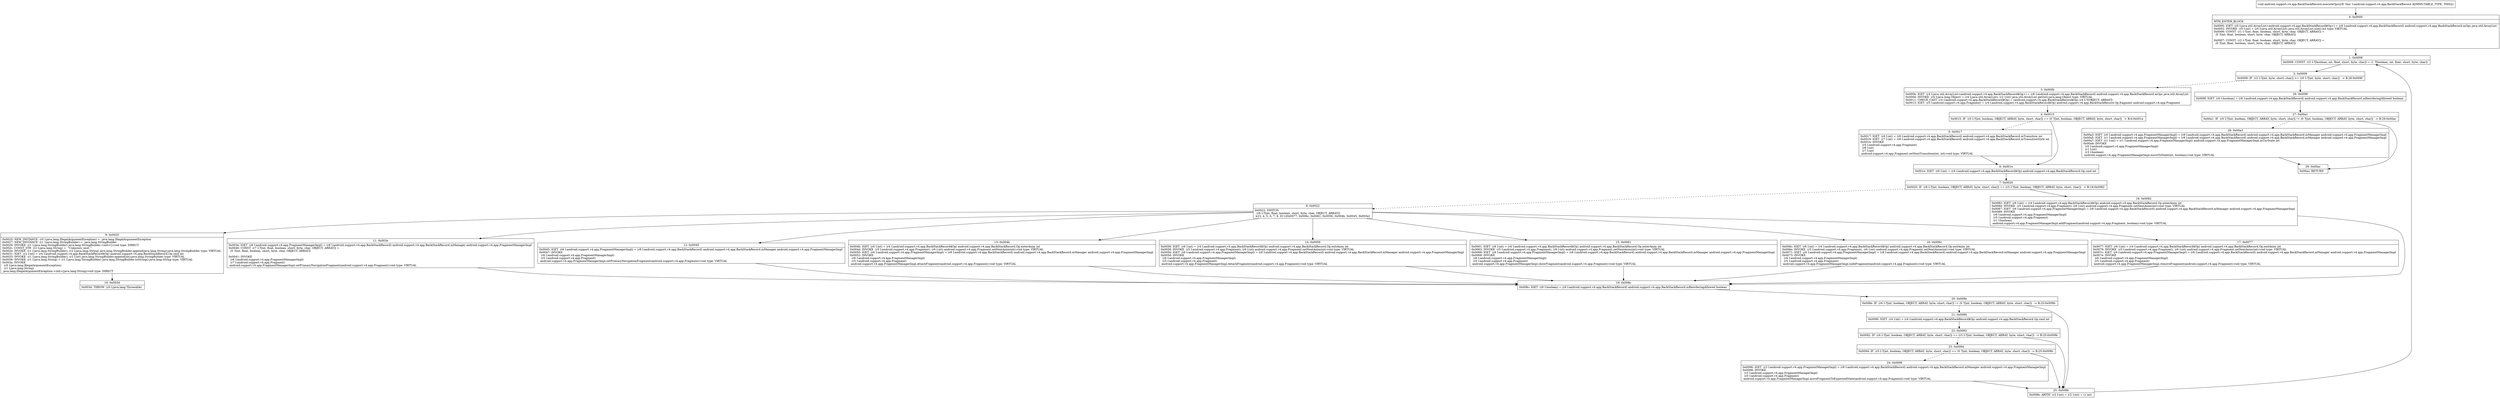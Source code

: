 digraph "CFG forandroid.support.v4.app.BackStackRecord.executeOps()V" {
Node_0 [shape=record,label="{0\:\ 0x0000|MTH_ENTER_BLOCK\l|0x0000: IGET  (r0 I:java.util.ArrayList\<android.support.v4.app.BackStackRecord$Op\>) = (r8 I:android.support.v4.app.BackStackRecord) android.support.v4.app.BackStackRecord.mOps java.util.ArrayList \l0x0002: INVOKE  (r0 I:int) = (r0 I:java.util.ArrayList) java.util.ArrayList.size():int type: VIRTUAL \l0x0006: CONST  (r1 I:?[int, float, boolean, short, byte, char, OBJECT, ARRAY]) = \l  (0 ?[int, float, boolean, short, byte, char, OBJECT, ARRAY])\l \l0x0007: CONST  (r2 I:?[int, float, boolean, short, byte, char, OBJECT, ARRAY]) = \l  (0 ?[int, float, boolean, short, byte, char, OBJECT, ARRAY])\l \l}"];
Node_1 [shape=record,label="{1\:\ 0x0008|0x0008: CONST  (r3 I:?[boolean, int, float, short, byte, char]) = (1 ?[boolean, int, float, short, byte, char]) \l}"];
Node_2 [shape=record,label="{2\:\ 0x0009|0x0009: IF  (r2 I:?[int, byte, short, char]) \>= (r0 I:?[int, byte, short, char])  \-\> B:26:0x009f \l}"];
Node_3 [shape=record,label="{3\:\ 0x000b|0x000b: IGET  (r4 I:java.util.ArrayList\<android.support.v4.app.BackStackRecord$Op\>) = (r8 I:android.support.v4.app.BackStackRecord) android.support.v4.app.BackStackRecord.mOps java.util.ArrayList \l0x000d: INVOKE  (r4 I:java.lang.Object) = (r4 I:java.util.ArrayList), (r2 I:int) java.util.ArrayList.get(int):java.lang.Object type: VIRTUAL \l0x0011: CHECK_CAST  (r4 I:android.support.v4.app.BackStackRecord$Op) = (android.support.v4.app.BackStackRecord$Op) (r4 I:?[OBJECT, ARRAY]) \l0x0013: IGET  (r5 I:android.support.v4.app.Fragment) = (r4 I:android.support.v4.app.BackStackRecord$Op) android.support.v4.app.BackStackRecord.Op.fragment android.support.v4.app.Fragment \l}"];
Node_4 [shape=record,label="{4\:\ 0x0015|0x0015: IF  (r5 I:?[int, boolean, OBJECT, ARRAY, byte, short, char]) == (0 ?[int, boolean, OBJECT, ARRAY, byte, short, char])  \-\> B:6:0x001e \l}"];
Node_5 [shape=record,label="{5\:\ 0x0017|0x0017: IGET  (r6 I:int) = (r8 I:android.support.v4.app.BackStackRecord) android.support.v4.app.BackStackRecord.mTransition int \l0x0019: IGET  (r7 I:int) = (r8 I:android.support.v4.app.BackStackRecord) android.support.v4.app.BackStackRecord.mTransitionStyle int \l0x001b: INVOKE  \l  (r5 I:android.support.v4.app.Fragment)\l  (r6 I:int)\l  (r7 I:int)\l android.support.v4.app.Fragment.setNextTransition(int, int):void type: VIRTUAL \l}"];
Node_6 [shape=record,label="{6\:\ 0x001e|0x001e: IGET  (r6 I:int) = (r4 I:android.support.v4.app.BackStackRecord$Op) android.support.v4.app.BackStackRecord.Op.cmd int \l}"];
Node_7 [shape=record,label="{7\:\ 0x0020|0x0020: IF  (r6 I:?[int, boolean, OBJECT, ARRAY, byte, short, char]) == (r3 I:?[int, boolean, OBJECT, ARRAY, byte, short, char])  \-\> B:18:0x0082 \l}"];
Node_8 [shape=record,label="{8\:\ 0x0022|0x0022: SWITCH  \l  (r6 I:?[int, float, boolean, short, byte, char, OBJECT, ARRAY])\l k:[3, 4, 5, 6, 7, 8, 9] t:[0x0077, 0x006c, 0x0061, 0x0056, 0x004b, 0x0045, 0x003e] \l}"];
Node_9 [shape=record,label="{9\:\ 0x0025|0x0025: NEW_INSTANCE  (r0 I:java.lang.IllegalArgumentException) =  java.lang.IllegalArgumentException \l0x0027: NEW_INSTANCE  (r1 I:java.lang.StringBuilder) =  java.lang.StringBuilder \l0x0029: INVOKE  (r1 I:java.lang.StringBuilder) java.lang.StringBuilder.\<init\>():void type: DIRECT \l0x002c: CONST_STR  (r2 I:java.lang.String) =  \"Unknown cmd: \" \l0x002e: INVOKE  (r1 I:java.lang.StringBuilder), (r2 I:java.lang.String) java.lang.StringBuilder.append(java.lang.String):java.lang.StringBuilder type: VIRTUAL \l0x0031: IGET  (r2 I:int) = (r4 I:android.support.v4.app.BackStackRecord$Op) android.support.v4.app.BackStackRecord.Op.cmd int \l0x0033: INVOKE  (r1 I:java.lang.StringBuilder), (r2 I:int) java.lang.StringBuilder.append(int):java.lang.StringBuilder type: VIRTUAL \l0x0036: INVOKE  (r1 I:java.lang.String) = (r1 I:java.lang.StringBuilder) java.lang.StringBuilder.toString():java.lang.String type: VIRTUAL \l0x003a: INVOKE  \l  (r0 I:java.lang.IllegalArgumentException)\l  (r1 I:java.lang.String)\l java.lang.IllegalArgumentException.\<init\>(java.lang.String):void type: DIRECT \l}"];
Node_10 [shape=record,label="{10\:\ 0x003d|0x003d: THROW  (r0 I:java.lang.Throwable) \l}"];
Node_11 [shape=record,label="{11\:\ 0x003e|0x003e: IGET  (r6 I:android.support.v4.app.FragmentManagerImpl) = (r8 I:android.support.v4.app.BackStackRecord) android.support.v4.app.BackStackRecord.mManager android.support.v4.app.FragmentManagerImpl \l0x0040: CONST  (r7 I:?[int, float, boolean, short, byte, char, OBJECT, ARRAY]) = \l  (0 ?[int, float, boolean, short, byte, char, OBJECT, ARRAY])\l \l0x0041: INVOKE  \l  (r6 I:android.support.v4.app.FragmentManagerImpl)\l  (r7 I:android.support.v4.app.Fragment)\l android.support.v4.app.FragmentManagerImpl.setPrimaryNavigationFragment(android.support.v4.app.Fragment):void type: VIRTUAL \l}"];
Node_12 [shape=record,label="{12\:\ 0x0045|0x0045: IGET  (r6 I:android.support.v4.app.FragmentManagerImpl) = (r8 I:android.support.v4.app.BackStackRecord) android.support.v4.app.BackStackRecord.mManager android.support.v4.app.FragmentManagerImpl \l0x0047: INVOKE  \l  (r6 I:android.support.v4.app.FragmentManagerImpl)\l  (r5 I:android.support.v4.app.Fragment)\l android.support.v4.app.FragmentManagerImpl.setPrimaryNavigationFragment(android.support.v4.app.Fragment):void type: VIRTUAL \l}"];
Node_13 [shape=record,label="{13\:\ 0x004b|0x004b: IGET  (r6 I:int) = (r4 I:android.support.v4.app.BackStackRecord$Op) android.support.v4.app.BackStackRecord.Op.enterAnim int \l0x004d: INVOKE  (r5 I:android.support.v4.app.Fragment), (r6 I:int) android.support.v4.app.Fragment.setNextAnim(int):void type: VIRTUAL \l0x0050: IGET  (r6 I:android.support.v4.app.FragmentManagerImpl) = (r8 I:android.support.v4.app.BackStackRecord) android.support.v4.app.BackStackRecord.mManager android.support.v4.app.FragmentManagerImpl \l0x0052: INVOKE  \l  (r6 I:android.support.v4.app.FragmentManagerImpl)\l  (r5 I:android.support.v4.app.Fragment)\l android.support.v4.app.FragmentManagerImpl.attachFragment(android.support.v4.app.Fragment):void type: VIRTUAL \l}"];
Node_14 [shape=record,label="{14\:\ 0x0056|0x0056: IGET  (r6 I:int) = (r4 I:android.support.v4.app.BackStackRecord$Op) android.support.v4.app.BackStackRecord.Op.exitAnim int \l0x0058: INVOKE  (r5 I:android.support.v4.app.Fragment), (r6 I:int) android.support.v4.app.Fragment.setNextAnim(int):void type: VIRTUAL \l0x005b: IGET  (r6 I:android.support.v4.app.FragmentManagerImpl) = (r8 I:android.support.v4.app.BackStackRecord) android.support.v4.app.BackStackRecord.mManager android.support.v4.app.FragmentManagerImpl \l0x005d: INVOKE  \l  (r6 I:android.support.v4.app.FragmentManagerImpl)\l  (r5 I:android.support.v4.app.Fragment)\l android.support.v4.app.FragmentManagerImpl.detachFragment(android.support.v4.app.Fragment):void type: VIRTUAL \l}"];
Node_15 [shape=record,label="{15\:\ 0x0061|0x0061: IGET  (r6 I:int) = (r4 I:android.support.v4.app.BackStackRecord$Op) android.support.v4.app.BackStackRecord.Op.enterAnim int \l0x0063: INVOKE  (r5 I:android.support.v4.app.Fragment), (r6 I:int) android.support.v4.app.Fragment.setNextAnim(int):void type: VIRTUAL \l0x0066: IGET  (r6 I:android.support.v4.app.FragmentManagerImpl) = (r8 I:android.support.v4.app.BackStackRecord) android.support.v4.app.BackStackRecord.mManager android.support.v4.app.FragmentManagerImpl \l0x0068: INVOKE  \l  (r6 I:android.support.v4.app.FragmentManagerImpl)\l  (r5 I:android.support.v4.app.Fragment)\l android.support.v4.app.FragmentManagerImpl.showFragment(android.support.v4.app.Fragment):void type: VIRTUAL \l}"];
Node_16 [shape=record,label="{16\:\ 0x006c|0x006c: IGET  (r6 I:int) = (r4 I:android.support.v4.app.BackStackRecord$Op) android.support.v4.app.BackStackRecord.Op.exitAnim int \l0x006e: INVOKE  (r5 I:android.support.v4.app.Fragment), (r6 I:int) android.support.v4.app.Fragment.setNextAnim(int):void type: VIRTUAL \l0x0071: IGET  (r6 I:android.support.v4.app.FragmentManagerImpl) = (r8 I:android.support.v4.app.BackStackRecord) android.support.v4.app.BackStackRecord.mManager android.support.v4.app.FragmentManagerImpl \l0x0073: INVOKE  \l  (r6 I:android.support.v4.app.FragmentManagerImpl)\l  (r5 I:android.support.v4.app.Fragment)\l android.support.v4.app.FragmentManagerImpl.hideFragment(android.support.v4.app.Fragment):void type: VIRTUAL \l}"];
Node_17 [shape=record,label="{17\:\ 0x0077|0x0077: IGET  (r6 I:int) = (r4 I:android.support.v4.app.BackStackRecord$Op) android.support.v4.app.BackStackRecord.Op.exitAnim int \l0x0079: INVOKE  (r5 I:android.support.v4.app.Fragment), (r6 I:int) android.support.v4.app.Fragment.setNextAnim(int):void type: VIRTUAL \l0x007c: IGET  (r6 I:android.support.v4.app.FragmentManagerImpl) = (r8 I:android.support.v4.app.BackStackRecord) android.support.v4.app.BackStackRecord.mManager android.support.v4.app.FragmentManagerImpl \l0x007e: INVOKE  \l  (r6 I:android.support.v4.app.FragmentManagerImpl)\l  (r5 I:android.support.v4.app.Fragment)\l android.support.v4.app.FragmentManagerImpl.removeFragment(android.support.v4.app.Fragment):void type: VIRTUAL \l}"];
Node_18 [shape=record,label="{18\:\ 0x0082|0x0082: IGET  (r6 I:int) = (r4 I:android.support.v4.app.BackStackRecord$Op) android.support.v4.app.BackStackRecord.Op.enterAnim int \l0x0084: INVOKE  (r5 I:android.support.v4.app.Fragment), (r6 I:int) android.support.v4.app.Fragment.setNextAnim(int):void type: VIRTUAL \l0x0087: IGET  (r6 I:android.support.v4.app.FragmentManagerImpl) = (r8 I:android.support.v4.app.BackStackRecord) android.support.v4.app.BackStackRecord.mManager android.support.v4.app.FragmentManagerImpl \l0x0089: INVOKE  \l  (r6 I:android.support.v4.app.FragmentManagerImpl)\l  (r5 I:android.support.v4.app.Fragment)\l  (r1 I:boolean)\l android.support.v4.app.FragmentManagerImpl.addFragment(android.support.v4.app.Fragment, boolean):void type: VIRTUAL \l}"];
Node_19 [shape=record,label="{19\:\ 0x008c|0x008c: IGET  (r6 I:boolean) = (r8 I:android.support.v4.app.BackStackRecord) android.support.v4.app.BackStackRecord.mReorderingAllowed boolean \l}"];
Node_20 [shape=record,label="{20\:\ 0x008e|0x008e: IF  (r6 I:?[int, boolean, OBJECT, ARRAY, byte, short, char]) != (0 ?[int, boolean, OBJECT, ARRAY, byte, short, char])  \-\> B:25:0x009b \l}"];
Node_21 [shape=record,label="{21\:\ 0x0090|0x0090: IGET  (r4 I:int) = (r4 I:android.support.v4.app.BackStackRecord$Op) android.support.v4.app.BackStackRecord.Op.cmd int \l}"];
Node_22 [shape=record,label="{22\:\ 0x0092|0x0092: IF  (r4 I:?[int, boolean, OBJECT, ARRAY, byte, short, char]) == (r3 I:?[int, boolean, OBJECT, ARRAY, byte, short, char])  \-\> B:25:0x009b \l}"];
Node_23 [shape=record,label="{23\:\ 0x0094|0x0094: IF  (r5 I:?[int, boolean, OBJECT, ARRAY, byte, short, char]) == (0 ?[int, boolean, OBJECT, ARRAY, byte, short, char])  \-\> B:25:0x009b \l}"];
Node_24 [shape=record,label="{24\:\ 0x0096|0x0096: IGET  (r3 I:android.support.v4.app.FragmentManagerImpl) = (r8 I:android.support.v4.app.BackStackRecord) android.support.v4.app.BackStackRecord.mManager android.support.v4.app.FragmentManagerImpl \l0x0098: INVOKE  \l  (r3 I:android.support.v4.app.FragmentManagerImpl)\l  (r5 I:android.support.v4.app.Fragment)\l android.support.v4.app.FragmentManagerImpl.moveFragmentToExpectedState(android.support.v4.app.Fragment):void type: VIRTUAL \l}"];
Node_25 [shape=record,label="{25\:\ 0x009b|0x009b: ARITH  (r2 I:int) = (r2 I:int) + (1 int) \l}"];
Node_26 [shape=record,label="{26\:\ 0x009f|0x009f: IGET  (r0 I:boolean) = (r8 I:android.support.v4.app.BackStackRecord) android.support.v4.app.BackStackRecord.mReorderingAllowed boolean \l}"];
Node_27 [shape=record,label="{27\:\ 0x00a1|0x00a1: IF  (r0 I:?[int, boolean, OBJECT, ARRAY, byte, short, char]) != (0 ?[int, boolean, OBJECT, ARRAY, byte, short, char])  \-\> B:29:0x00ac \l}"];
Node_28 [shape=record,label="{28\:\ 0x00a3|0x00a3: IGET  (r0 I:android.support.v4.app.FragmentManagerImpl) = (r8 I:android.support.v4.app.BackStackRecord) android.support.v4.app.BackStackRecord.mManager android.support.v4.app.FragmentManagerImpl \l0x00a5: IGET  (r1 I:android.support.v4.app.FragmentManagerImpl) = (r8 I:android.support.v4.app.BackStackRecord) android.support.v4.app.BackStackRecord.mManager android.support.v4.app.FragmentManagerImpl \l0x00a7: IGET  (r1 I:int) = (r1 I:android.support.v4.app.FragmentManagerImpl) android.support.v4.app.FragmentManagerImpl.mCurState int \l0x00a9: INVOKE  \l  (r0 I:android.support.v4.app.FragmentManagerImpl)\l  (r1 I:int)\l  (r3 I:boolean)\l android.support.v4.app.FragmentManagerImpl.moveToState(int, boolean):void type: VIRTUAL \l}"];
Node_29 [shape=record,label="{29\:\ 0x00ac|0x00ac: RETURN   \l}"];
MethodNode[shape=record,label="{void android.support.v4.app.BackStackRecord.executeOps((r8 'this' I:android.support.v4.app.BackStackRecord A[IMMUTABLE_TYPE, THIS])) }"];
MethodNode -> Node_0;
Node_0 -> Node_1;
Node_1 -> Node_2;
Node_2 -> Node_3[style=dashed];
Node_2 -> Node_26;
Node_3 -> Node_4;
Node_4 -> Node_5[style=dashed];
Node_4 -> Node_6;
Node_5 -> Node_6;
Node_6 -> Node_7;
Node_7 -> Node_8[style=dashed];
Node_7 -> Node_18;
Node_8 -> Node_9;
Node_8 -> Node_11;
Node_8 -> Node_12;
Node_8 -> Node_13;
Node_8 -> Node_14;
Node_8 -> Node_15;
Node_8 -> Node_16;
Node_8 -> Node_17;
Node_9 -> Node_10;
Node_11 -> Node_19;
Node_12 -> Node_19;
Node_13 -> Node_19;
Node_14 -> Node_19;
Node_15 -> Node_19;
Node_16 -> Node_19;
Node_17 -> Node_19;
Node_18 -> Node_19;
Node_19 -> Node_20;
Node_20 -> Node_21[style=dashed];
Node_20 -> Node_25;
Node_21 -> Node_22;
Node_22 -> Node_23[style=dashed];
Node_22 -> Node_25;
Node_23 -> Node_24[style=dashed];
Node_23 -> Node_25;
Node_24 -> Node_25;
Node_25 -> Node_1;
Node_26 -> Node_27;
Node_27 -> Node_28[style=dashed];
Node_27 -> Node_29;
Node_28 -> Node_29;
}

